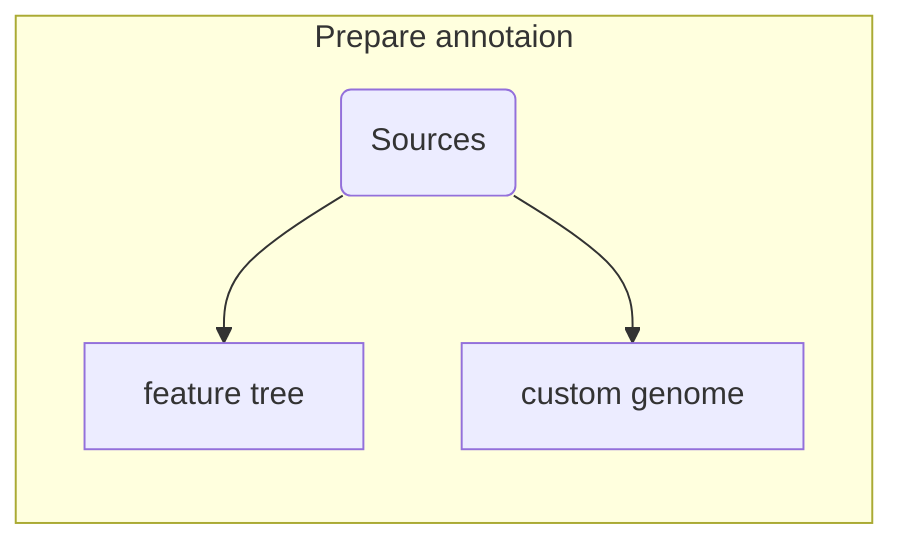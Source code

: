 graph LR

subgraph Prepare annotaion
db(Sources)-->ft[feature tree]
db(Sources)-->cg[custom genome]
end